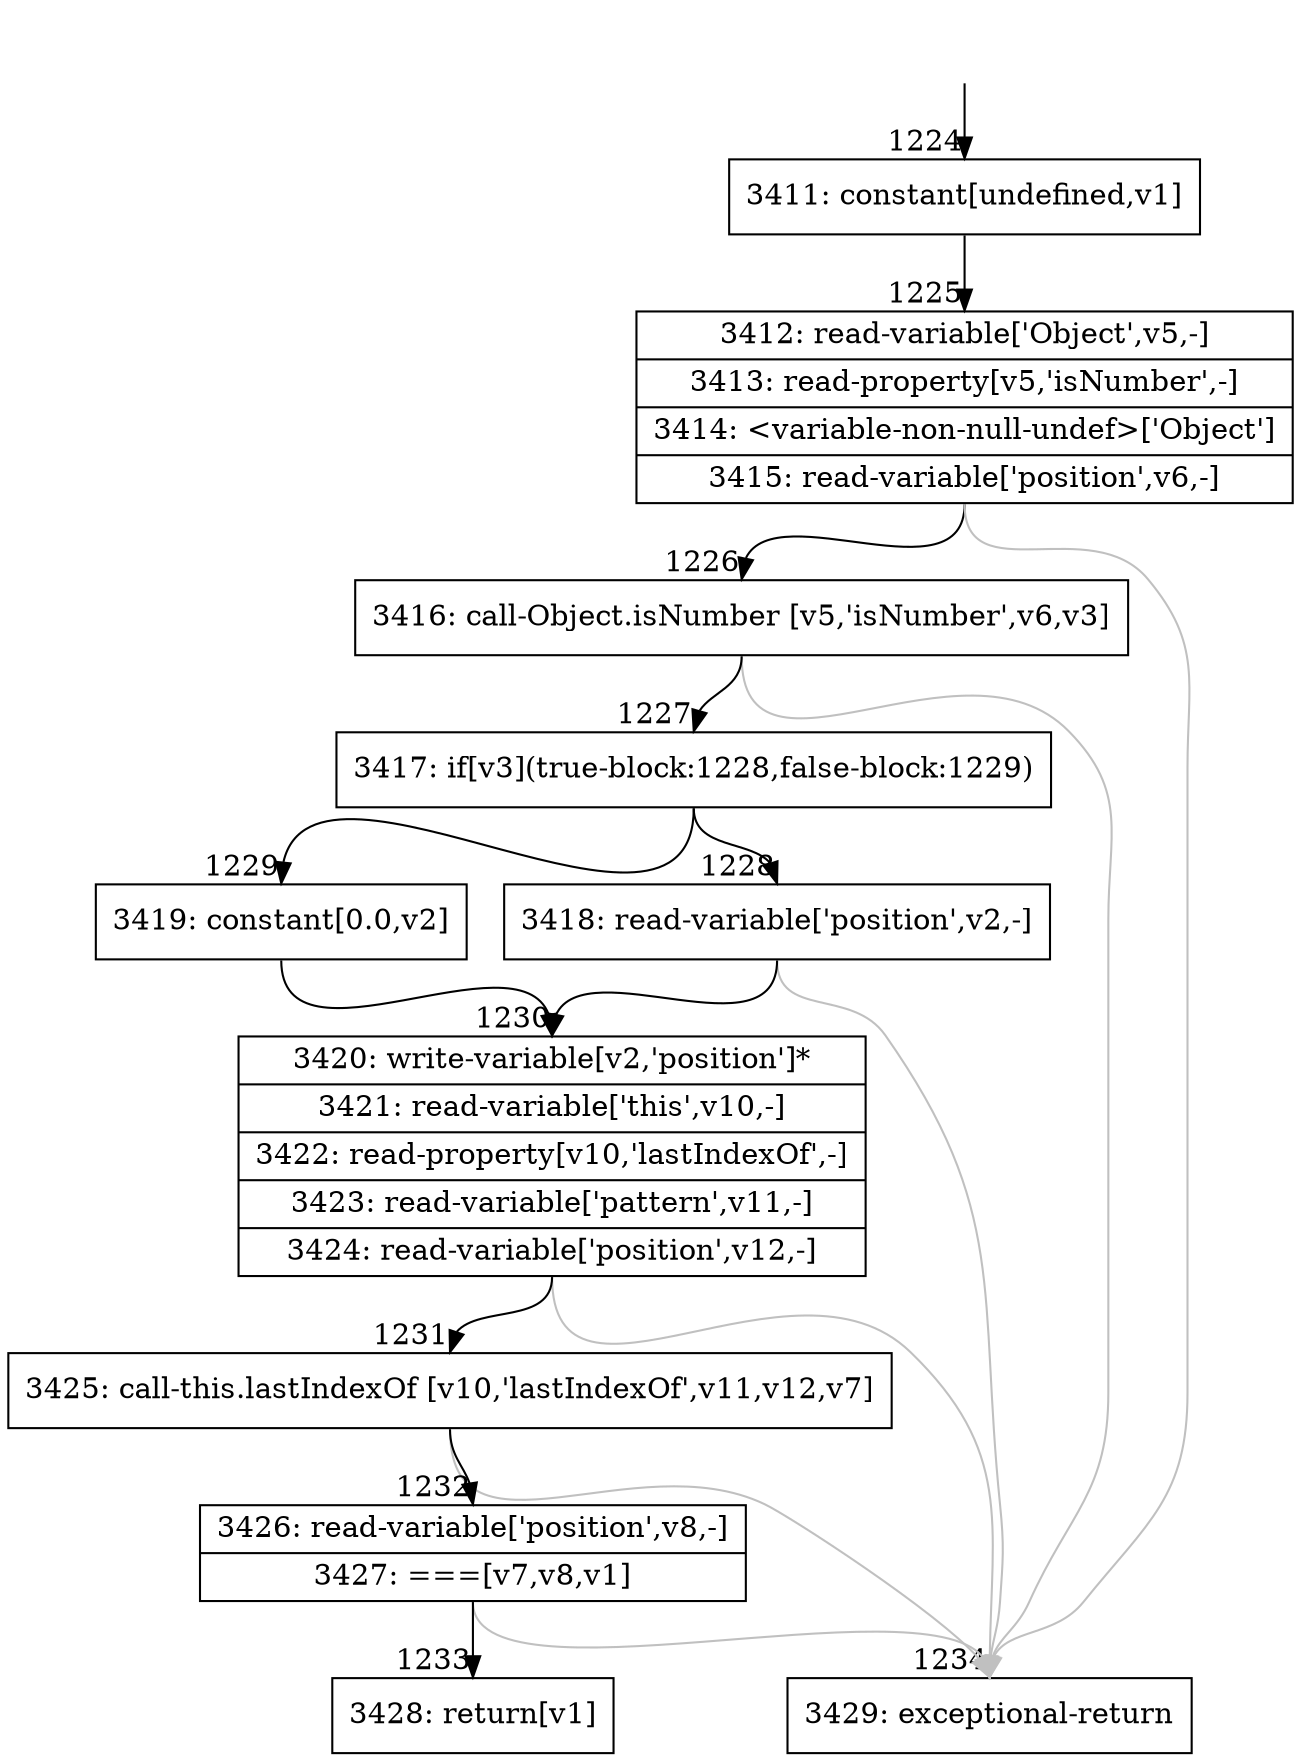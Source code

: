 digraph {
rankdir="TD"
BB_entry103[shape=none,label=""];
BB_entry103 -> BB1224 [tailport=s, headport=n, headlabel="    1224"]
BB1224 [shape=record label="{3411: constant[undefined,v1]}" ] 
BB1224 -> BB1225 [tailport=s, headport=n, headlabel="      1225"]
BB1225 [shape=record label="{3412: read-variable['Object',v5,-]|3413: read-property[v5,'isNumber',-]|3414: \<variable-non-null-undef\>['Object']|3415: read-variable['position',v6,-]}" ] 
BB1225 -> BB1226 [tailport=s, headport=n, headlabel="      1226"]
BB1225 -> BB1234 [tailport=s, headport=n, color=gray, headlabel="      1234"]
BB1226 [shape=record label="{3416: call-Object.isNumber [v5,'isNumber',v6,v3]}" ] 
BB1226 -> BB1227 [tailport=s, headport=n, headlabel="      1227"]
BB1226 -> BB1234 [tailport=s, headport=n, color=gray]
BB1227 [shape=record label="{3417: if[v3](true-block:1228,false-block:1229)}" ] 
BB1227 -> BB1228 [tailport=s, headport=n, headlabel="      1228"]
BB1227 -> BB1229 [tailport=s, headport=n, headlabel="      1229"]
BB1228 [shape=record label="{3418: read-variable['position',v2,-]}" ] 
BB1228 -> BB1230 [tailport=s, headport=n, headlabel="      1230"]
BB1228 -> BB1234 [tailport=s, headport=n, color=gray]
BB1229 [shape=record label="{3419: constant[0.0,v2]}" ] 
BB1229 -> BB1230 [tailport=s, headport=n]
BB1230 [shape=record label="{3420: write-variable[v2,'position']*|3421: read-variable['this',v10,-]|3422: read-property[v10,'lastIndexOf',-]|3423: read-variable['pattern',v11,-]|3424: read-variable['position',v12,-]}" ] 
BB1230 -> BB1231 [tailport=s, headport=n, headlabel="      1231"]
BB1230 -> BB1234 [tailport=s, headport=n, color=gray]
BB1231 [shape=record label="{3425: call-this.lastIndexOf [v10,'lastIndexOf',v11,v12,v7]}" ] 
BB1231 -> BB1232 [tailport=s, headport=n, headlabel="      1232"]
BB1231 -> BB1234 [tailport=s, headport=n, color=gray]
BB1232 [shape=record label="{3426: read-variable['position',v8,-]|3427: ===[v7,v8,v1]}" ] 
BB1232 -> BB1233 [tailport=s, headport=n, headlabel="      1233"]
BB1232 -> BB1234 [tailport=s, headport=n, color=gray]
BB1233 [shape=record label="{3428: return[v1]}" ] 
BB1234 [shape=record label="{3429: exceptional-return}" ] 
//#$~ 760
}
